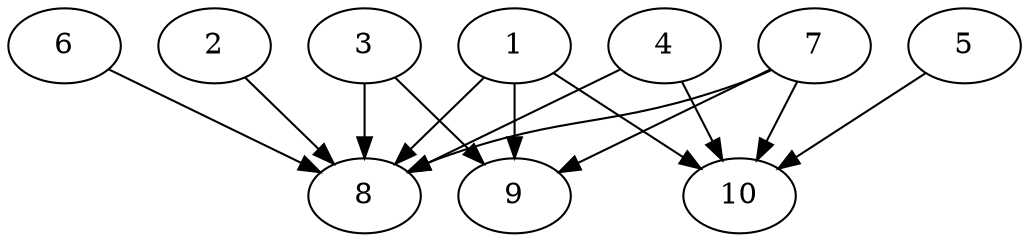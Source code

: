 // DAG automatically generated by daggen at Thu Oct  3 13:58:05 2019
// ./daggen --dot -n 10 --ccr 0.3 --fat 0.9 --regular 0.9 --density 0.9 --mindata 5242880 --maxdata 52428800 
digraph G {
  1 [size="148179627", alpha="0.05", expect_size="44453888"] 
  1 -> 8 [size ="44453888"]
  1 -> 9 [size ="44453888"]
  1 -> 10 [size ="44453888"]
  2 [size="69072213", alpha="0.12", expect_size="20721664"] 
  2 -> 8 [size ="20721664"]
  3 [size="131809280", alpha="0.06", expect_size="39542784"] 
  3 -> 8 [size ="39542784"]
  3 -> 9 [size ="39542784"]
  4 [size="62897493", alpha="0.07", expect_size="18869248"] 
  4 -> 8 [size ="18869248"]
  4 -> 10 [size ="18869248"]
  5 [size="102813013", alpha="0.05", expect_size="30843904"] 
  5 -> 10 [size ="30843904"]
  6 [size="165461333", alpha="0.08", expect_size="49638400"] 
  6 -> 8 [size ="49638400"]
  7 [size="120207360", alpha="0.06", expect_size="36062208"] 
  7 -> 8 [size ="36062208"]
  7 -> 9 [size ="36062208"]
  7 -> 10 [size ="36062208"]
  8 [size="29552640", alpha="0.18", expect_size="8865792"] 
  9 [size="43403947", alpha="0.12", expect_size="13021184"] 
  10 [size="172485973", alpha="0.02", expect_size="51745792"] 
}
